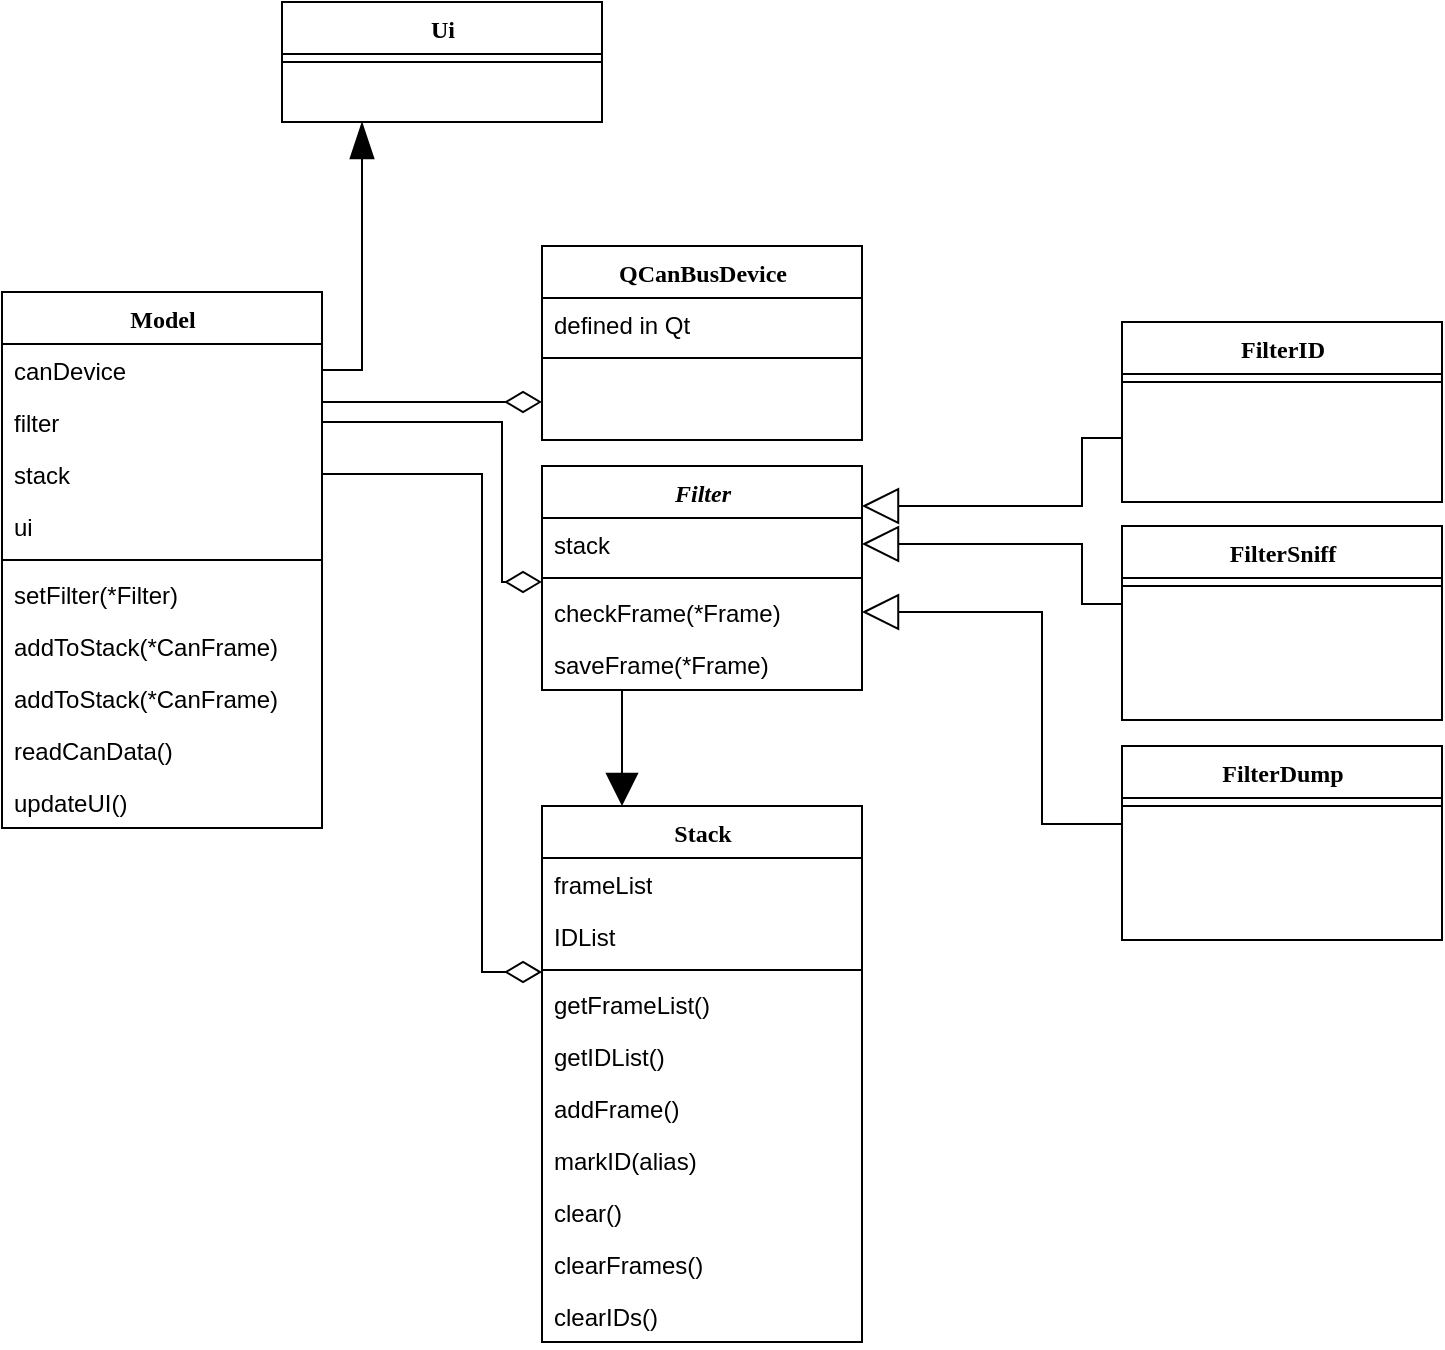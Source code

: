 <mxfile version="13.10.1" type="github">
  <diagram name="Page-1" id="9f46799a-70d6-7492-0946-bef42562c5a5">
    <mxGraphModel dx="1422" dy="779" grid="1" gridSize="10" guides="1" tooltips="1" connect="1" arrows="1" fold="1" page="1" pageScale="1" pageWidth="1100" pageHeight="850" background="#ffffff" math="0" shadow="0">
      <root>
        <mxCell id="0" />
        <mxCell id="1" parent="0" />
        <mxCell id="78961159f06e98e8-17" value="Model" style="swimlane;html=1;fontStyle=1;align=center;verticalAlign=top;childLayout=stackLayout;horizontal=1;startSize=26;horizontalStack=0;resizeParent=1;resizeLast=0;collapsible=1;marginBottom=0;swimlaneFillColor=#ffffff;rounded=0;shadow=0;comic=0;labelBackgroundColor=none;strokeWidth=1;fillColor=none;fontFamily=Verdana;fontSize=12" parent="1" vertex="1">
          <mxGeometry x="90" y="165" width="160" height="268" as="geometry" />
        </mxCell>
        <mxCell id="78961159f06e98e8-21" value="canDevice" style="text;html=1;strokeColor=none;fillColor=none;align=left;verticalAlign=top;spacingLeft=4;spacingRight=4;whiteSpace=wrap;overflow=hidden;rotatable=0;points=[[0,0.5],[1,0.5]];portConstraint=eastwest;" parent="78961159f06e98e8-17" vertex="1">
          <mxGeometry y="26" width="160" height="26" as="geometry" />
        </mxCell>
        <mxCell id="78961159f06e98e8-23" value="&lt;div&gt;filter&lt;/div&gt;&lt;div&gt;&lt;br&gt;&lt;/div&gt;" style="text;html=1;strokeColor=none;fillColor=none;align=left;verticalAlign=top;spacingLeft=4;spacingRight=4;whiteSpace=wrap;overflow=hidden;rotatable=0;points=[[0,0.5],[1,0.5]];portConstraint=eastwest;" parent="78961159f06e98e8-17" vertex="1">
          <mxGeometry y="52" width="160" height="26" as="geometry" />
        </mxCell>
        <mxCell id="78961159f06e98e8-25" value="stack" style="text;html=1;strokeColor=none;fillColor=none;align=left;verticalAlign=top;spacingLeft=4;spacingRight=4;whiteSpace=wrap;overflow=hidden;rotatable=0;points=[[0,0.5],[1,0.5]];portConstraint=eastwest;" parent="78961159f06e98e8-17" vertex="1">
          <mxGeometry y="78" width="160" height="26" as="geometry" />
        </mxCell>
        <mxCell id="qKG_J8uSXro6K-wCO-zz-53" value="&lt;div&gt;ui&lt;/div&gt;&lt;div&gt;&lt;br&gt;&lt;/div&gt;" style="text;html=1;strokeColor=none;fillColor=none;align=left;verticalAlign=top;spacingLeft=4;spacingRight=4;whiteSpace=wrap;overflow=hidden;rotatable=0;points=[[0,0.5],[1,0.5]];portConstraint=eastwest;" vertex="1" parent="78961159f06e98e8-17">
          <mxGeometry y="104" width="160" height="26" as="geometry" />
        </mxCell>
        <mxCell id="78961159f06e98e8-19" value="" style="line;html=1;strokeWidth=1;fillColor=none;align=left;verticalAlign=middle;spacingTop=-1;spacingLeft=3;spacingRight=3;rotatable=0;labelPosition=right;points=[];portConstraint=eastwest;" parent="78961159f06e98e8-17" vertex="1">
          <mxGeometry y="130" width="160" height="8" as="geometry" />
        </mxCell>
        <mxCell id="78961159f06e98e8-20" value="&lt;div&gt;setFilter(*Filter)&lt;/div&gt;" style="text;html=1;strokeColor=none;fillColor=none;align=left;verticalAlign=top;spacingLeft=4;spacingRight=4;whiteSpace=wrap;overflow=hidden;rotatable=0;points=[[0,0.5],[1,0.5]];portConstraint=eastwest;" parent="78961159f06e98e8-17" vertex="1">
          <mxGeometry y="138" width="160" height="26" as="geometry" />
        </mxCell>
        <mxCell id="78961159f06e98e8-27" value="addToStack(*CanFrame)" style="text;html=1;strokeColor=none;fillColor=none;align=left;verticalAlign=top;spacingLeft=4;spacingRight=4;whiteSpace=wrap;overflow=hidden;rotatable=0;points=[[0,0.5],[1,0.5]];portConstraint=eastwest;" parent="78961159f06e98e8-17" vertex="1">
          <mxGeometry y="164" width="160" height="26" as="geometry" />
        </mxCell>
        <mxCell id="qKG_J8uSXro6K-wCO-zz-1" value="addToStack(*CanFrame)" style="text;html=1;strokeColor=none;fillColor=none;align=left;verticalAlign=top;spacingLeft=4;spacingRight=4;whiteSpace=wrap;overflow=hidden;rotatable=0;points=[[0,0.5],[1,0.5]];portConstraint=eastwest;" vertex="1" parent="78961159f06e98e8-17">
          <mxGeometry y="190" width="160" height="26" as="geometry" />
        </mxCell>
        <mxCell id="qKG_J8uSXro6K-wCO-zz-34" value="readCanData()" style="text;html=1;strokeColor=none;fillColor=none;align=left;verticalAlign=top;spacingLeft=4;spacingRight=4;whiteSpace=wrap;overflow=hidden;rotatable=0;points=[[0,0.5],[1,0.5]];portConstraint=eastwest;" vertex="1" parent="78961159f06e98e8-17">
          <mxGeometry y="216" width="160" height="26" as="geometry" />
        </mxCell>
        <mxCell id="qKG_J8uSXro6K-wCO-zz-51" value="updateUI()" style="text;html=1;strokeColor=none;fillColor=none;align=left;verticalAlign=top;spacingLeft=4;spacingRight=4;whiteSpace=wrap;overflow=hidden;rotatable=0;points=[[0,0.5],[1,0.5]];portConstraint=eastwest;" vertex="1" parent="78961159f06e98e8-17">
          <mxGeometry y="242" width="160" height="26" as="geometry" />
        </mxCell>
        <mxCell id="78961159f06e98e8-30" value="QCanBusDevice" style="swimlane;html=1;fontStyle=1;align=center;verticalAlign=top;childLayout=stackLayout;horizontal=1;startSize=26;horizontalStack=0;resizeParent=1;resizeLast=0;collapsible=1;marginBottom=0;swimlaneFillColor=#ffffff;rounded=0;shadow=0;comic=0;labelBackgroundColor=none;strokeWidth=1;fillColor=none;fontFamily=Verdana;fontSize=12" parent="1" vertex="1">
          <mxGeometry x="360" y="142" width="160" height="97" as="geometry" />
        </mxCell>
        <mxCell id="78961159f06e98e8-31" value="defined in Qt" style="text;html=1;strokeColor=none;fillColor=none;align=left;verticalAlign=top;spacingLeft=4;spacingRight=4;whiteSpace=wrap;overflow=hidden;rotatable=0;points=[[0,0.5],[1,0.5]];portConstraint=eastwest;" parent="78961159f06e98e8-30" vertex="1">
          <mxGeometry y="26" width="160" height="26" as="geometry" />
        </mxCell>
        <mxCell id="78961159f06e98e8-38" value="" style="line;html=1;strokeWidth=1;fillColor=none;align=left;verticalAlign=middle;spacingTop=-1;spacingLeft=3;spacingRight=3;rotatable=0;labelPosition=right;points=[];portConstraint=eastwest;" parent="78961159f06e98e8-30" vertex="1">
          <mxGeometry y="52" width="160" height="8" as="geometry" />
        </mxCell>
        <mxCell id="78961159f06e98e8-121" style="edgeStyle=elbowEdgeStyle;html=1;labelBackgroundColor=none;startFill=0;startSize=8;endArrow=diamondThin;endFill=0;endSize=16;fontFamily=Verdana;fontSize=12;elbow=vertical;" parent="1" source="78961159f06e98e8-17" target="78961159f06e98e8-30" edge="1">
          <mxGeometry relative="1" as="geometry">
            <mxPoint x="250" y="341.882" as="sourcePoint" />
            <Array as="points">
              <mxPoint x="305" y="220" />
            </Array>
          </mxGeometry>
        </mxCell>
        <mxCell id="qKG_J8uSXro6K-wCO-zz-33" style="edgeStyle=orthogonalEdgeStyle;rounded=0;orthogonalLoop=1;jettySize=auto;html=1;exitX=0.25;exitY=1;exitDx=0;exitDy=0;entryX=0.25;entryY=0;entryDx=0;entryDy=0;startSize=6;endArrow=block;endFill=1;endSize=14;" edge="1" parent="1" source="qKG_J8uSXro6K-wCO-zz-5" target="qKG_J8uSXro6K-wCO-zz-10">
          <mxGeometry relative="1" as="geometry" />
        </mxCell>
        <mxCell id="qKG_J8uSXro6K-wCO-zz-5" value="&lt;i&gt;Filter&lt;/i&gt;" style="swimlane;html=1;fontStyle=1;align=center;verticalAlign=top;childLayout=stackLayout;horizontal=1;startSize=26;horizontalStack=0;resizeParent=1;resizeLast=0;collapsible=1;marginBottom=0;swimlaneFillColor=#ffffff;rounded=0;shadow=0;comic=0;labelBackgroundColor=none;strokeWidth=1;fillColor=none;fontFamily=Verdana;fontSize=12" vertex="1" parent="1">
          <mxGeometry x="360" y="252" width="160" height="112" as="geometry" />
        </mxCell>
        <mxCell id="qKG_J8uSXro6K-wCO-zz-6" value="stack" style="text;html=1;strokeColor=none;fillColor=none;align=left;verticalAlign=top;spacingLeft=4;spacingRight=4;whiteSpace=wrap;overflow=hidden;rotatable=0;points=[[0,0.5],[1,0.5]];portConstraint=eastwest;" vertex="1" parent="qKG_J8uSXro6K-wCO-zz-5">
          <mxGeometry y="26" width="160" height="26" as="geometry" />
        </mxCell>
        <mxCell id="qKG_J8uSXro6K-wCO-zz-7" value="" style="line;html=1;strokeWidth=1;fillColor=none;align=left;verticalAlign=middle;spacingTop=-1;spacingLeft=3;spacingRight=3;rotatable=0;labelPosition=right;points=[];portConstraint=eastwest;" vertex="1" parent="qKG_J8uSXro6K-wCO-zz-5">
          <mxGeometry y="52" width="160" height="8" as="geometry" />
        </mxCell>
        <mxCell id="qKG_J8uSXro6K-wCO-zz-9" value="&lt;div&gt;checkFrame(*Frame)&lt;/div&gt;" style="text;html=1;strokeColor=none;fillColor=none;align=left;verticalAlign=top;spacingLeft=4;spacingRight=4;whiteSpace=wrap;overflow=hidden;rotatable=0;points=[[0,0.5],[1,0.5]];portConstraint=eastwest;" vertex="1" parent="qKG_J8uSXro6K-wCO-zz-5">
          <mxGeometry y="60" width="160" height="26" as="geometry" />
        </mxCell>
        <mxCell id="qKG_J8uSXro6K-wCO-zz-40" value="&lt;div&gt;saveFrame(*Frame)&lt;/div&gt;" style="text;html=1;strokeColor=none;fillColor=none;align=left;verticalAlign=top;spacingLeft=4;spacingRight=4;whiteSpace=wrap;overflow=hidden;rotatable=0;points=[[0,0.5],[1,0.5]];portConstraint=eastwest;" vertex="1" parent="qKG_J8uSXro6K-wCO-zz-5">
          <mxGeometry y="86" width="160" height="26" as="geometry" />
        </mxCell>
        <mxCell id="qKG_J8uSXro6K-wCO-zz-8" style="edgeStyle=orthogonalEdgeStyle;rounded=0;orthogonalLoop=1;jettySize=auto;html=1;exitX=1;exitY=0.5;exitDx=0;exitDy=0;entryX=0;entryY=0.75;entryDx=0;entryDy=0;entryPerimeter=0;endArrow=diamondThin;endFill=0;endSize=16;startSize=8;" edge="1" parent="1" source="78961159f06e98e8-23" target="qKG_J8uSXro6K-wCO-zz-7">
          <mxGeometry relative="1" as="geometry">
            <Array as="points">
              <mxPoint x="340" y="230" />
              <mxPoint x="340" y="310" />
            </Array>
          </mxGeometry>
        </mxCell>
        <mxCell id="qKG_J8uSXro6K-wCO-zz-10" value="Stack" style="swimlane;html=1;fontStyle=1;align=center;verticalAlign=top;childLayout=stackLayout;horizontal=1;startSize=26;horizontalStack=0;resizeParent=1;resizeLast=0;collapsible=1;marginBottom=0;swimlaneFillColor=#ffffff;rounded=0;shadow=0;comic=0;labelBackgroundColor=none;strokeWidth=1;fillColor=none;fontFamily=Verdana;fontSize=12" vertex="1" parent="1">
          <mxGeometry x="360" y="422" width="160" height="268" as="geometry" />
        </mxCell>
        <mxCell id="qKG_J8uSXro6K-wCO-zz-11" value="frameList" style="text;html=1;strokeColor=none;fillColor=none;align=left;verticalAlign=top;spacingLeft=4;spacingRight=4;whiteSpace=wrap;overflow=hidden;rotatable=0;points=[[0,0.5],[1,0.5]];portConstraint=eastwest;" vertex="1" parent="qKG_J8uSXro6K-wCO-zz-10">
          <mxGeometry y="26" width="160" height="26" as="geometry" />
        </mxCell>
        <mxCell id="qKG_J8uSXro6K-wCO-zz-43" value="IDList" style="text;html=1;strokeColor=none;fillColor=none;align=left;verticalAlign=top;spacingLeft=4;spacingRight=4;whiteSpace=wrap;overflow=hidden;rotatable=0;points=[[0,0.5],[1,0.5]];portConstraint=eastwest;" vertex="1" parent="qKG_J8uSXro6K-wCO-zz-10">
          <mxGeometry y="52" width="160" height="26" as="geometry" />
        </mxCell>
        <mxCell id="qKG_J8uSXro6K-wCO-zz-12" value="" style="line;html=1;strokeWidth=1;fillColor=none;align=left;verticalAlign=middle;spacingTop=-1;spacingLeft=3;spacingRight=3;rotatable=0;labelPosition=right;points=[];portConstraint=eastwest;" vertex="1" parent="qKG_J8uSXro6K-wCO-zz-10">
          <mxGeometry y="78" width="160" height="8" as="geometry" />
        </mxCell>
        <mxCell id="qKG_J8uSXro6K-wCO-zz-13" value="getFrameList()" style="text;html=1;strokeColor=none;fillColor=none;align=left;verticalAlign=top;spacingLeft=4;spacingRight=4;whiteSpace=wrap;overflow=hidden;rotatable=0;points=[[0,0.5],[1,0.5]];portConstraint=eastwest;" vertex="1" parent="qKG_J8uSXro6K-wCO-zz-10">
          <mxGeometry y="86" width="160" height="26" as="geometry" />
        </mxCell>
        <mxCell id="qKG_J8uSXro6K-wCO-zz-45" value="&lt;div&gt;getIDList()&lt;/div&gt;" style="text;html=1;strokeColor=none;fillColor=none;align=left;verticalAlign=top;spacingLeft=4;spacingRight=4;whiteSpace=wrap;overflow=hidden;rotatable=0;points=[[0,0.5],[1,0.5]];portConstraint=eastwest;" vertex="1" parent="qKG_J8uSXro6K-wCO-zz-10">
          <mxGeometry y="112" width="160" height="26" as="geometry" />
        </mxCell>
        <mxCell id="qKG_J8uSXro6K-wCO-zz-35" value="&lt;div&gt;addFrame()&lt;/div&gt;&lt;div&gt;&lt;br&gt;&lt;/div&gt;" style="text;html=1;strokeColor=none;fillColor=none;align=left;verticalAlign=top;spacingLeft=4;spacingRight=4;whiteSpace=wrap;overflow=hidden;rotatable=0;points=[[0,0.5],[1,0.5]];portConstraint=eastwest;" vertex="1" parent="qKG_J8uSXro6K-wCO-zz-10">
          <mxGeometry y="138" width="160" height="26" as="geometry" />
        </mxCell>
        <mxCell id="qKG_J8uSXro6K-wCO-zz-44" value="markID(alias)" style="text;html=1;strokeColor=none;fillColor=none;align=left;verticalAlign=top;spacingLeft=4;spacingRight=4;whiteSpace=wrap;overflow=hidden;rotatable=0;points=[[0,0.5],[1,0.5]];portConstraint=eastwest;" vertex="1" parent="qKG_J8uSXro6K-wCO-zz-10">
          <mxGeometry y="164" width="160" height="26" as="geometry" />
        </mxCell>
        <mxCell id="qKG_J8uSXro6K-wCO-zz-36" value="&lt;div&gt;clear()&lt;/div&gt;&lt;div&gt;&lt;br&gt;&lt;/div&gt;" style="text;html=1;strokeColor=none;fillColor=none;align=left;verticalAlign=top;spacingLeft=4;spacingRight=4;whiteSpace=wrap;overflow=hidden;rotatable=0;points=[[0,0.5],[1,0.5]];portConstraint=eastwest;" vertex="1" parent="qKG_J8uSXro6K-wCO-zz-10">
          <mxGeometry y="190" width="160" height="26" as="geometry" />
        </mxCell>
        <mxCell id="qKG_J8uSXro6K-wCO-zz-47" value="&lt;div&gt;clearFrames()&lt;/div&gt;&lt;div&gt;&lt;br&gt;&lt;/div&gt;" style="text;html=1;strokeColor=none;fillColor=none;align=left;verticalAlign=top;spacingLeft=4;spacingRight=4;whiteSpace=wrap;overflow=hidden;rotatable=0;points=[[0,0.5],[1,0.5]];portConstraint=eastwest;" vertex="1" parent="qKG_J8uSXro6K-wCO-zz-10">
          <mxGeometry y="216" width="160" height="26" as="geometry" />
        </mxCell>
        <mxCell id="qKG_J8uSXro6K-wCO-zz-48" value="&lt;div&gt;clearIDs()&lt;/div&gt;&lt;div&gt;&lt;br&gt;&lt;/div&gt;" style="text;html=1;strokeColor=none;fillColor=none;align=left;verticalAlign=top;spacingLeft=4;spacingRight=4;whiteSpace=wrap;overflow=hidden;rotatable=0;points=[[0,0.5],[1,0.5]];portConstraint=eastwest;" vertex="1" parent="qKG_J8uSXro6K-wCO-zz-10">
          <mxGeometry y="242" width="160" height="26" as="geometry" />
        </mxCell>
        <mxCell id="qKG_J8uSXro6K-wCO-zz-14" style="edgeStyle=orthogonalEdgeStyle;rounded=0;orthogonalLoop=1;jettySize=auto;html=1;exitX=1;exitY=0.5;exitDx=0;exitDy=0;entryX=0;entryY=-0.115;entryDx=0;entryDy=0;entryPerimeter=0;startSize=8;endArrow=diamondThin;endFill=0;endSize=16;" edge="1" parent="1" source="78961159f06e98e8-25" target="qKG_J8uSXro6K-wCO-zz-13">
          <mxGeometry relative="1" as="geometry">
            <Array as="points">
              <mxPoint x="330" y="256" />
              <mxPoint x="330" y="505" />
            </Array>
          </mxGeometry>
        </mxCell>
        <mxCell id="qKG_J8uSXro6K-wCO-zz-27" style="edgeStyle=orthogonalEdgeStyle;rounded=0;orthogonalLoop=1;jettySize=auto;html=1;entryX=1;entryY=0.5;entryDx=0;entryDy=0;startSize=8;endArrow=block;endFill=0;endSize=16;exitX=0;exitY=0.5;exitDx=0;exitDy=0;" edge="1" parent="1" target="qKG_J8uSXro6K-wCO-zz-9">
          <mxGeometry relative="1" as="geometry">
            <mxPoint x="650" y="431" as="sourcePoint" />
            <Array as="points">
              <mxPoint x="610" y="431" />
              <mxPoint x="610" y="325" />
            </Array>
          </mxGeometry>
        </mxCell>
        <mxCell id="qKG_J8uSXro6K-wCO-zz-15" value="&lt;b&gt;Filter&lt;/b&gt;Dump" style="swimlane;html=1;fontStyle=1;align=center;verticalAlign=top;childLayout=stackLayout;horizontal=1;startSize=26;horizontalStack=0;resizeParent=1;resizeLast=0;collapsible=1;marginBottom=0;swimlaneFillColor=#ffffff;rounded=0;shadow=0;comic=0;labelBackgroundColor=none;strokeWidth=1;fillColor=none;fontFamily=Verdana;fontSize=12" vertex="1" parent="1">
          <mxGeometry x="650" y="392" width="160" height="97" as="geometry" />
        </mxCell>
        <mxCell id="qKG_J8uSXro6K-wCO-zz-17" value="" style="line;html=1;strokeWidth=1;fillColor=none;align=left;verticalAlign=middle;spacingTop=-1;spacingLeft=3;spacingRight=3;rotatable=0;labelPosition=right;points=[];portConstraint=eastwest;" vertex="1" parent="qKG_J8uSXro6K-wCO-zz-15">
          <mxGeometry y="26" width="160" height="8" as="geometry" />
        </mxCell>
        <mxCell id="qKG_J8uSXro6K-wCO-zz-28" style="edgeStyle=orthogonalEdgeStyle;rounded=0;orthogonalLoop=1;jettySize=auto;html=1;exitX=0;exitY=0.5;exitDx=0;exitDy=0;startSize=8;endArrow=block;endFill=0;endSize=16;entryX=1;entryY=0.5;entryDx=0;entryDy=0;" edge="1" parent="1" target="qKG_J8uSXro6K-wCO-zz-6">
          <mxGeometry relative="1" as="geometry">
            <mxPoint x="470" y="352" as="targetPoint" />
            <mxPoint x="650" y="321" as="sourcePoint" />
            <Array as="points">
              <mxPoint x="630" y="321" />
              <mxPoint x="630" y="291" />
            </Array>
          </mxGeometry>
        </mxCell>
        <mxCell id="qKG_J8uSXro6K-wCO-zz-19" value="FilterSniff" style="swimlane;html=1;fontStyle=1;align=center;verticalAlign=top;childLayout=stackLayout;horizontal=1;startSize=26;horizontalStack=0;resizeParent=1;resizeLast=0;collapsible=1;marginBottom=0;swimlaneFillColor=#ffffff;rounded=0;shadow=0;comic=0;labelBackgroundColor=none;strokeWidth=1;fillColor=none;fontFamily=Verdana;fontSize=12" vertex="1" parent="1">
          <mxGeometry x="650" y="282" width="160" height="97" as="geometry" />
        </mxCell>
        <mxCell id="qKG_J8uSXro6K-wCO-zz-21" value="" style="line;html=1;strokeWidth=1;fillColor=none;align=left;verticalAlign=middle;spacingTop=-1;spacingLeft=3;spacingRight=3;rotatable=0;labelPosition=right;points=[];portConstraint=eastwest;" vertex="1" parent="qKG_J8uSXro6K-wCO-zz-19">
          <mxGeometry y="26" width="160" height="8" as="geometry" />
        </mxCell>
        <mxCell id="qKG_J8uSXro6K-wCO-zz-29" style="edgeStyle=orthogonalEdgeStyle;rounded=0;orthogonalLoop=1;jettySize=auto;html=1;startSize=8;endArrow=block;endFill=0;endSize=16;exitX=0;exitY=0.5;exitDx=0;exitDy=0;" edge="1" parent="1">
          <mxGeometry relative="1" as="geometry">
            <mxPoint x="650" y="231" as="sourcePoint" />
            <mxPoint x="520" y="272" as="targetPoint" />
            <Array as="points">
              <mxPoint x="630" y="238" />
              <mxPoint x="630" y="272" />
            </Array>
          </mxGeometry>
        </mxCell>
        <mxCell id="qKG_J8uSXro6K-wCO-zz-23" value="FilterID" style="swimlane;html=1;fontStyle=1;align=center;verticalAlign=top;childLayout=stackLayout;horizontal=1;startSize=26;horizontalStack=0;resizeParent=1;resizeLast=0;collapsible=1;marginBottom=0;swimlaneFillColor=#ffffff;rounded=0;shadow=0;comic=0;labelBackgroundColor=none;strokeWidth=1;fillColor=none;fontFamily=Verdana;fontSize=12" vertex="1" parent="1">
          <mxGeometry x="650" y="180" width="160" height="90" as="geometry" />
        </mxCell>
        <mxCell id="qKG_J8uSXro6K-wCO-zz-25" value="" style="line;html=1;strokeWidth=1;fillColor=none;align=left;verticalAlign=middle;spacingTop=-1;spacingLeft=3;spacingRight=3;rotatable=0;labelPosition=right;points=[];portConstraint=eastwest;" vertex="1" parent="qKG_J8uSXro6K-wCO-zz-23">
          <mxGeometry y="26" width="160" height="8" as="geometry" />
        </mxCell>
        <mxCell id="qKG_J8uSXro6K-wCO-zz-49" value="Ui" style="swimlane;html=1;fontStyle=1;align=center;verticalAlign=top;childLayout=stackLayout;horizontal=1;startSize=26;horizontalStack=0;resizeParent=1;resizeLast=0;collapsible=1;marginBottom=0;swimlaneFillColor=#ffffff;rounded=0;shadow=0;comic=0;labelBackgroundColor=none;strokeWidth=1;fillColor=none;fontFamily=Verdana;fontSize=12" vertex="1" parent="1">
          <mxGeometry x="230" y="20" width="160" height="60" as="geometry" />
        </mxCell>
        <mxCell id="qKG_J8uSXro6K-wCO-zz-50" value="" style="line;html=1;strokeWidth=1;fillColor=none;align=left;verticalAlign=middle;spacingTop=-1;spacingLeft=3;spacingRight=3;rotatable=0;labelPosition=right;points=[];portConstraint=eastwest;" vertex="1" parent="qKG_J8uSXro6K-wCO-zz-49">
          <mxGeometry y="26" width="160" height="8" as="geometry" />
        </mxCell>
        <mxCell id="qKG_J8uSXro6K-wCO-zz-54" style="edgeStyle=orthogonalEdgeStyle;rounded=0;orthogonalLoop=1;jettySize=auto;html=1;exitX=1;exitY=0.5;exitDx=0;exitDy=0;entryX=0.25;entryY=1;entryDx=0;entryDy=0;startSize=8;endArrow=blockThin;endFill=1;endSize=16;" edge="1" parent="1" source="78961159f06e98e8-21" target="qKG_J8uSXro6K-wCO-zz-49">
          <mxGeometry relative="1" as="geometry" />
        </mxCell>
      </root>
    </mxGraphModel>
  </diagram>
</mxfile>
